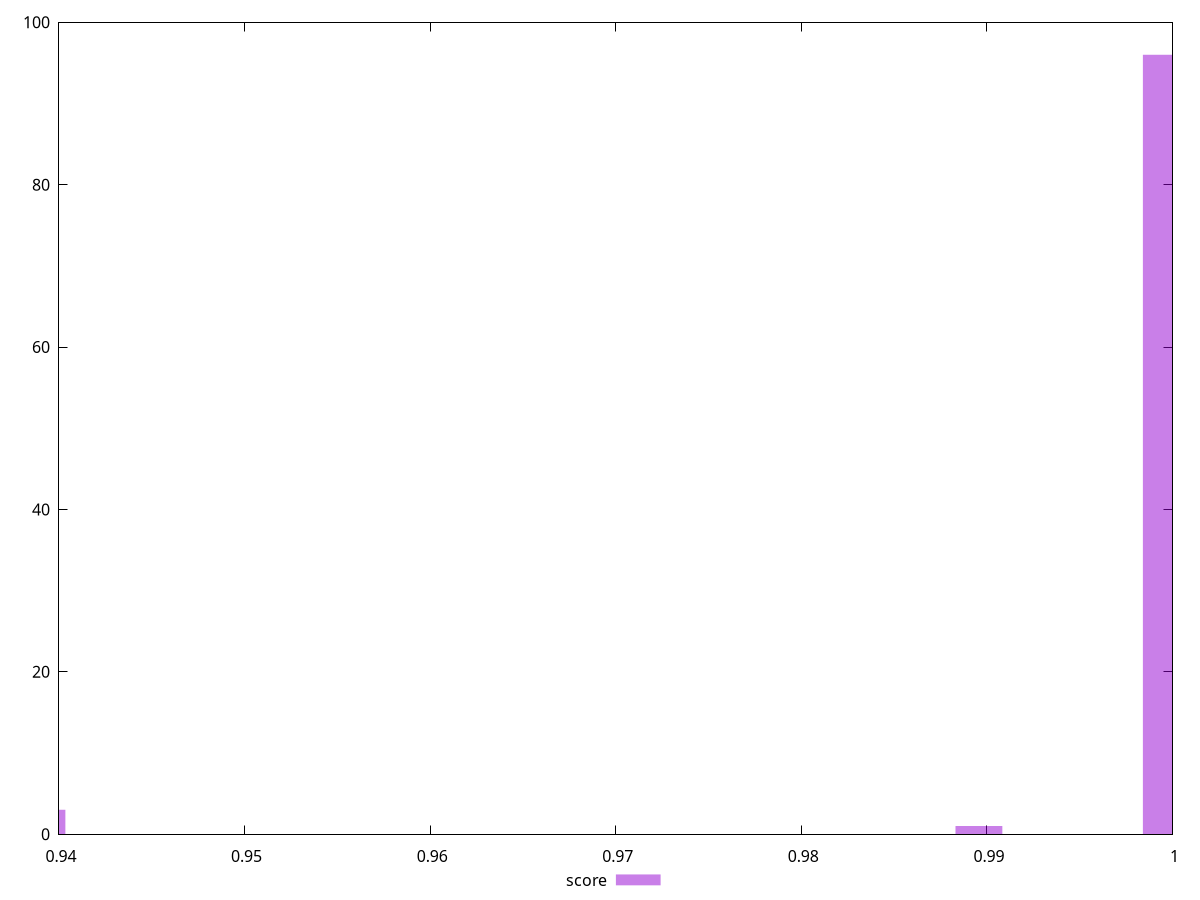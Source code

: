 reset

$score <<EOF
0.999666567367601 96
0.9390807147998677 3
0.9895689252729788 1
EOF

set key outside below
set boxwidth 0.002524410523655558
set xrange [0.94:1]
set yrange [0:100]
set trange [0:100]
set style fill transparent solid 0.5 noborder
set terminal svg size 640, 490 enhanced background rgb 'white'
set output "reports/report_00028_2021-02-24T12-49-42.674Z/cumulative-layout-shift/samples/music/score/histogram.svg"

plot $score title "score" with boxes

reset
